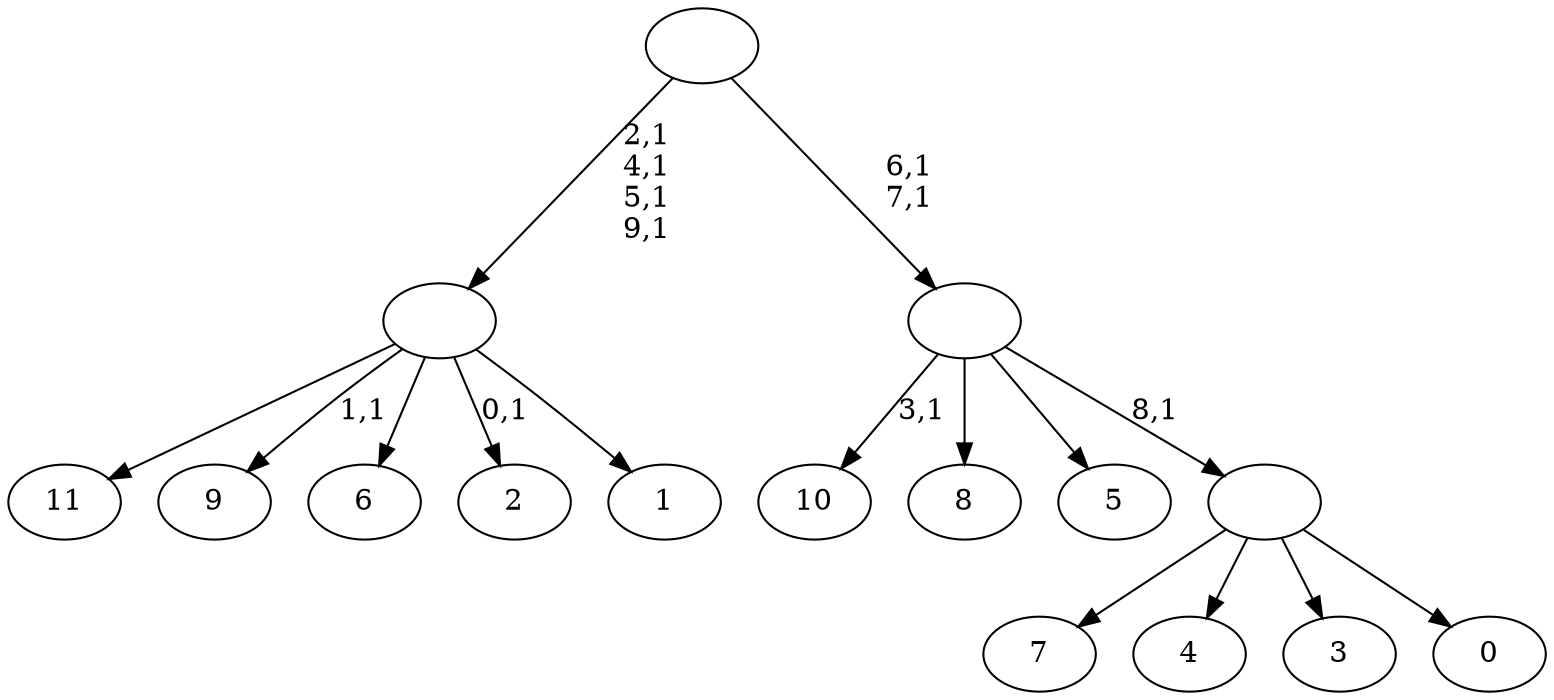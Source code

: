 digraph T {
	22 [label="11"]
	21 [label="10"]
	19 [label="9"]
	17 [label="8"]
	16 [label="7"]
	15 [label="6"]
	14 [label="5"]
	13 [label="4"]
	12 [label="3"]
	11 [label="2"]
	9 [label="1"]
	8 [label=""]
	4 [label="0"]
	3 [label=""]
	2 [label=""]
	0 [label=""]
	8 -> 11 [label="0,1"]
	8 -> 19 [label="1,1"]
	8 -> 22 [label=""]
	8 -> 15 [label=""]
	8 -> 9 [label=""]
	3 -> 16 [label=""]
	3 -> 13 [label=""]
	3 -> 12 [label=""]
	3 -> 4 [label=""]
	2 -> 21 [label="3,1"]
	2 -> 17 [label=""]
	2 -> 14 [label=""]
	2 -> 3 [label="8,1"]
	0 -> 2 [label="6,1\n7,1"]
	0 -> 8 [label="2,1\n4,1\n5,1\n9,1"]
}
